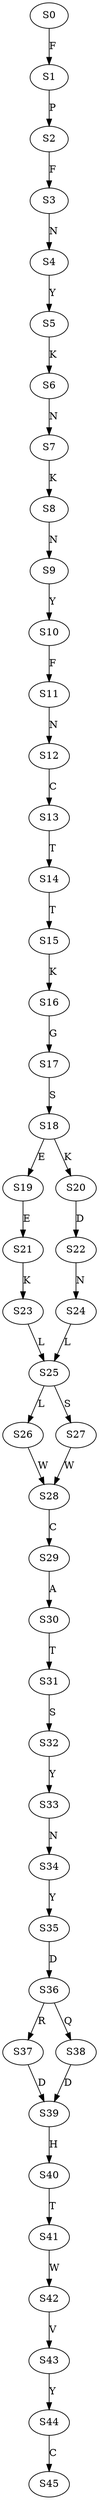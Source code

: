 strict digraph  {
	S0 -> S1 [ label = F ];
	S1 -> S2 [ label = P ];
	S2 -> S3 [ label = F ];
	S3 -> S4 [ label = N ];
	S4 -> S5 [ label = Y ];
	S5 -> S6 [ label = K ];
	S6 -> S7 [ label = N ];
	S7 -> S8 [ label = K ];
	S8 -> S9 [ label = N ];
	S9 -> S10 [ label = Y ];
	S10 -> S11 [ label = F ];
	S11 -> S12 [ label = N ];
	S12 -> S13 [ label = C ];
	S13 -> S14 [ label = T ];
	S14 -> S15 [ label = T ];
	S15 -> S16 [ label = K ];
	S16 -> S17 [ label = G ];
	S17 -> S18 [ label = S ];
	S18 -> S19 [ label = E ];
	S18 -> S20 [ label = K ];
	S19 -> S21 [ label = E ];
	S20 -> S22 [ label = D ];
	S21 -> S23 [ label = K ];
	S22 -> S24 [ label = N ];
	S23 -> S25 [ label = L ];
	S24 -> S25 [ label = L ];
	S25 -> S26 [ label = L ];
	S25 -> S27 [ label = S ];
	S26 -> S28 [ label = W ];
	S27 -> S28 [ label = W ];
	S28 -> S29 [ label = C ];
	S29 -> S30 [ label = A ];
	S30 -> S31 [ label = T ];
	S31 -> S32 [ label = S ];
	S32 -> S33 [ label = Y ];
	S33 -> S34 [ label = N ];
	S34 -> S35 [ label = Y ];
	S35 -> S36 [ label = D ];
	S36 -> S37 [ label = R ];
	S36 -> S38 [ label = Q ];
	S37 -> S39 [ label = D ];
	S38 -> S39 [ label = D ];
	S39 -> S40 [ label = H ];
	S40 -> S41 [ label = T ];
	S41 -> S42 [ label = W ];
	S42 -> S43 [ label = V ];
	S43 -> S44 [ label = Y ];
	S44 -> S45 [ label = C ];
}
